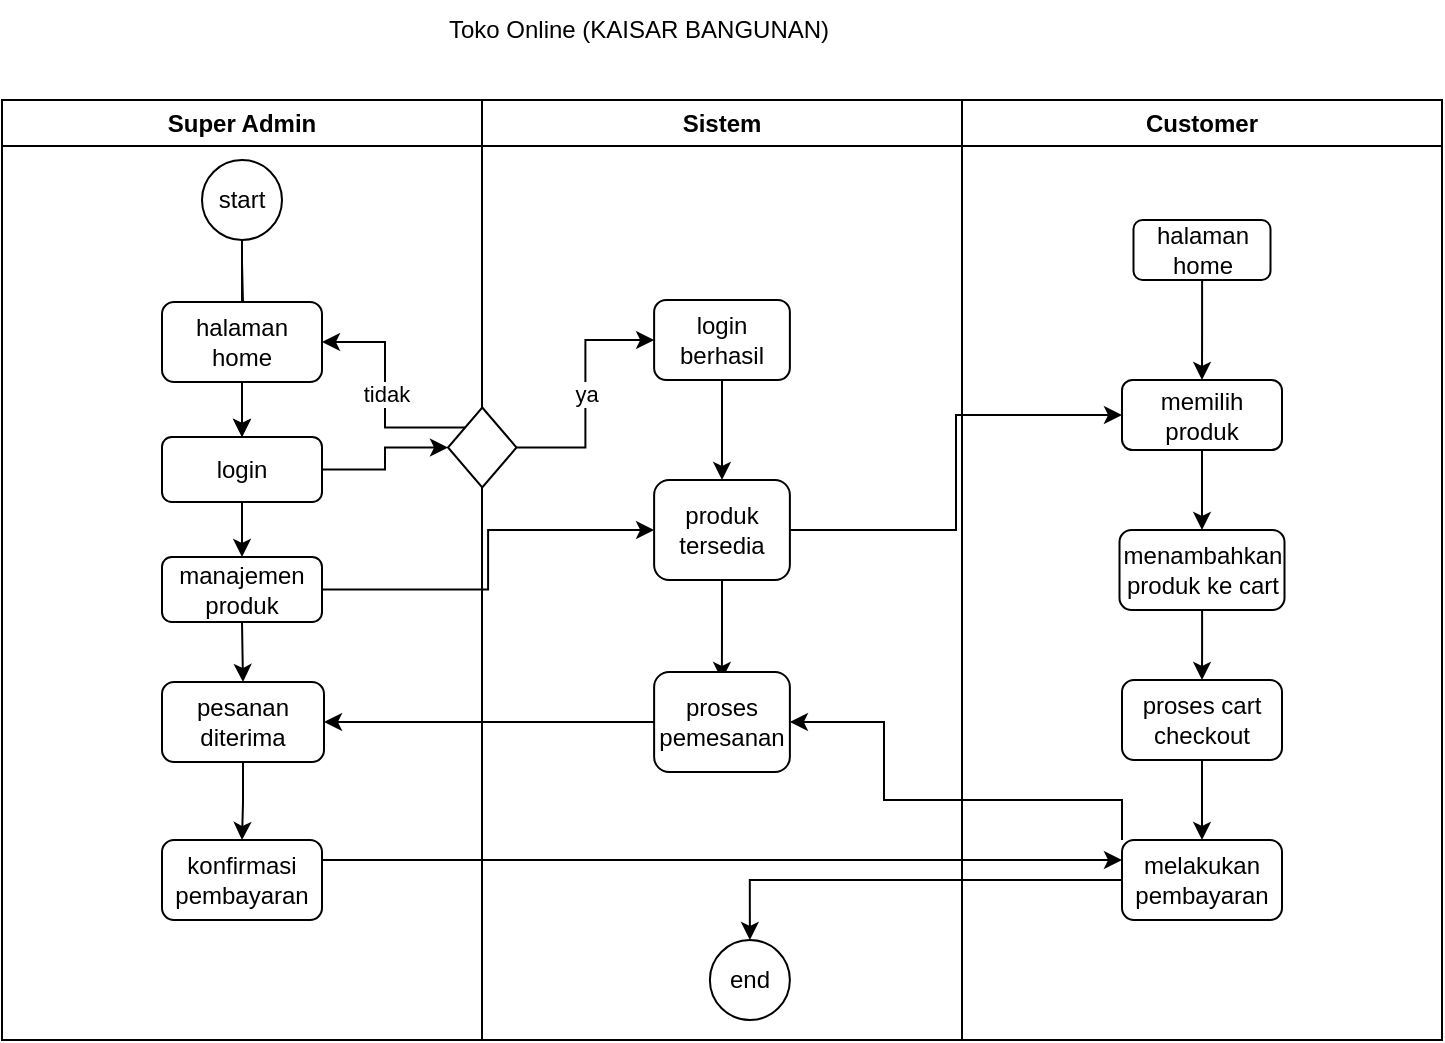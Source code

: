 <mxfile version="24.4.10" type="github">
  <diagram name="Page-1" id="Gmh69JEuWlIVx6cD6stg">
    <mxGraphModel dx="1222" dy="634" grid="1" gridSize="10" guides="1" tooltips="1" connect="1" arrows="1" fold="1" page="1" pageScale="1" pageWidth="850" pageHeight="1100" math="0" shadow="0">
      <root>
        <mxCell id="0" />
        <mxCell id="1" parent="0" />
        <mxCell id="HWqvX4MSPDDAYPD4iiPm-1" value="Toko Online (KAISAR BANGUNAN)" style="text;html=1;align=center;verticalAlign=middle;whiteSpace=wrap;rounded=0;" vertex="1" parent="1">
          <mxGeometry x="300" y="40" width="195" height="30" as="geometry" />
        </mxCell>
        <mxCell id="HWqvX4MSPDDAYPD4iiPm-2" value="Super Admin" style="swimlane;whiteSpace=wrap;html=1;startSize=23;" vertex="1" parent="1">
          <mxGeometry x="79" y="90" width="240" height="470" as="geometry" />
        </mxCell>
        <mxCell id="HWqvX4MSPDDAYPD4iiPm-25" style="edgeStyle=orthogonalEdgeStyle;rounded=0;orthogonalLoop=1;jettySize=auto;html=1;exitX=0.5;exitY=1;exitDx=0;exitDy=0;" edge="1" parent="HWqvX4MSPDDAYPD4iiPm-2" target="HWqvX4MSPDDAYPD4iiPm-9">
          <mxGeometry relative="1" as="geometry">
            <mxPoint x="120" y="81" as="sourcePoint" />
          </mxGeometry>
        </mxCell>
        <mxCell id="HWqvX4MSPDDAYPD4iiPm-44" value="" style="edgeStyle=orthogonalEdgeStyle;rounded=0;orthogonalLoop=1;jettySize=auto;html=1;" edge="1" parent="HWqvX4MSPDDAYPD4iiPm-2" source="HWqvX4MSPDDAYPD4iiPm-5" target="HWqvX4MSPDDAYPD4iiPm-12">
          <mxGeometry relative="1" as="geometry" />
        </mxCell>
        <mxCell id="HWqvX4MSPDDAYPD4iiPm-5" value="start" style="ellipse;whiteSpace=wrap;html=1;aspect=fixed;" vertex="1" parent="HWqvX4MSPDDAYPD4iiPm-2">
          <mxGeometry x="100" y="30" width="40" height="40" as="geometry" />
        </mxCell>
        <mxCell id="HWqvX4MSPDDAYPD4iiPm-52" value="" style="edgeStyle=orthogonalEdgeStyle;rounded=0;orthogonalLoop=1;jettySize=auto;html=1;" edge="1" parent="HWqvX4MSPDDAYPD4iiPm-2" source="HWqvX4MSPDDAYPD4iiPm-7" target="HWqvX4MSPDDAYPD4iiPm-51">
          <mxGeometry relative="1" as="geometry" />
        </mxCell>
        <mxCell id="HWqvX4MSPDDAYPD4iiPm-7" value="pesanan diterima" style="rounded=1;whiteSpace=wrap;html=1;" vertex="1" parent="HWqvX4MSPDDAYPD4iiPm-2">
          <mxGeometry x="80" y="291" width="81" height="40" as="geometry" />
        </mxCell>
        <mxCell id="HWqvX4MSPDDAYPD4iiPm-26" style="edgeStyle=orthogonalEdgeStyle;rounded=0;orthogonalLoop=1;jettySize=auto;html=1;exitX=0.5;exitY=1;exitDx=0;exitDy=0;entryX=0.5;entryY=0;entryDx=0;entryDy=0;" edge="1" parent="HWqvX4MSPDDAYPD4iiPm-2" source="HWqvX4MSPDDAYPD4iiPm-9" target="HWqvX4MSPDDAYPD4iiPm-12">
          <mxGeometry relative="1" as="geometry" />
        </mxCell>
        <mxCell id="HWqvX4MSPDDAYPD4iiPm-9" value="halaman home" style="rounded=1;whiteSpace=wrap;html=1;" vertex="1" parent="HWqvX4MSPDDAYPD4iiPm-2">
          <mxGeometry x="80" y="101" width="80" height="40" as="geometry" />
        </mxCell>
        <mxCell id="HWqvX4MSPDDAYPD4iiPm-23" value="" style="edgeStyle=orthogonalEdgeStyle;rounded=0;orthogonalLoop=1;jettySize=auto;html=1;" edge="1" parent="HWqvX4MSPDDAYPD4iiPm-2" source="HWqvX4MSPDDAYPD4iiPm-12" target="HWqvX4MSPDDAYPD4iiPm-22">
          <mxGeometry relative="1" as="geometry" />
        </mxCell>
        <mxCell id="HWqvX4MSPDDAYPD4iiPm-12" value="login" style="rounded=1;whiteSpace=wrap;html=1;" vertex="1" parent="HWqvX4MSPDDAYPD4iiPm-2">
          <mxGeometry x="80" y="168.5" width="80" height="32.5" as="geometry" />
        </mxCell>
        <mxCell id="HWqvX4MSPDDAYPD4iiPm-42" style="edgeStyle=orthogonalEdgeStyle;rounded=0;orthogonalLoop=1;jettySize=auto;html=1;exitX=0.5;exitY=1;exitDx=0;exitDy=0;entryX=0.5;entryY=0;entryDx=0;entryDy=0;" edge="1" parent="HWqvX4MSPDDAYPD4iiPm-2" source="HWqvX4MSPDDAYPD4iiPm-22" target="HWqvX4MSPDDAYPD4iiPm-7">
          <mxGeometry relative="1" as="geometry" />
        </mxCell>
        <mxCell id="HWqvX4MSPDDAYPD4iiPm-22" value="manajemen produk" style="whiteSpace=wrap;html=1;rounded=1;" vertex="1" parent="HWqvX4MSPDDAYPD4iiPm-2">
          <mxGeometry x="80" y="228.5" width="80" height="32.5" as="geometry" />
        </mxCell>
        <mxCell id="HWqvX4MSPDDAYPD4iiPm-51" value="konfirmasi pembayaran" style="whiteSpace=wrap;html=1;rounded=1;" vertex="1" parent="HWqvX4MSPDDAYPD4iiPm-2">
          <mxGeometry x="80" y="370" width="80" height="40" as="geometry" />
        </mxCell>
        <mxCell id="HWqvX4MSPDDAYPD4iiPm-3" value="Sistem" style="swimlane;whiteSpace=wrap;html=1;" vertex="1" parent="1">
          <mxGeometry x="319" y="90" width="240" height="470" as="geometry" />
        </mxCell>
        <mxCell id="HWqvX4MSPDDAYPD4iiPm-16" style="edgeStyle=orthogonalEdgeStyle;rounded=0;orthogonalLoop=1;jettySize=auto;html=1;exitX=0.5;exitY=1;exitDx=0;exitDy=0;entryX=0.5;entryY=0;entryDx=0;entryDy=0;" edge="1" parent="HWqvX4MSPDDAYPD4iiPm-3" source="HWqvX4MSPDDAYPD4iiPm-18" target="HWqvX4MSPDDAYPD4iiPm-21">
          <mxGeometry relative="1" as="geometry">
            <mxPoint x="119.5" y="145" as="targetPoint" />
            <mxPoint x="119.5" y="110" as="sourcePoint" />
          </mxGeometry>
        </mxCell>
        <mxCell id="HWqvX4MSPDDAYPD4iiPm-38" style="edgeStyle=orthogonalEdgeStyle;rounded=0;orthogonalLoop=1;jettySize=auto;html=1;exitX=0.5;exitY=1;exitDx=0;exitDy=0;" edge="1" parent="HWqvX4MSPDDAYPD4iiPm-3" source="HWqvX4MSPDDAYPD4iiPm-21">
          <mxGeometry relative="1" as="geometry">
            <mxPoint x="119.941" y="290" as="targetPoint" />
          </mxGeometry>
        </mxCell>
        <mxCell id="HWqvX4MSPDDAYPD4iiPm-21" value="produk tersedia" style="rounded=1;whiteSpace=wrap;html=1;" vertex="1" parent="HWqvX4MSPDDAYPD4iiPm-3">
          <mxGeometry x="86.06" y="190" width="67.88" height="50" as="geometry" />
        </mxCell>
        <mxCell id="HWqvX4MSPDDAYPD4iiPm-39" value="proses pemesanan" style="rounded=1;whiteSpace=wrap;html=1;" vertex="1" parent="HWqvX4MSPDDAYPD4iiPm-3">
          <mxGeometry x="86.06" y="286" width="67.88" height="50" as="geometry" />
        </mxCell>
        <mxCell id="HWqvX4MSPDDAYPD4iiPm-11" value="" style="rhombus;whiteSpace=wrap;html=1;" vertex="1" parent="HWqvX4MSPDDAYPD4iiPm-3">
          <mxGeometry x="-17" y="153.75" width="34.25" height="40" as="geometry" />
        </mxCell>
        <mxCell id="HWqvX4MSPDDAYPD4iiPm-13" value="ya" style="edgeStyle=orthogonalEdgeStyle;rounded=0;orthogonalLoop=1;jettySize=auto;html=1;exitX=1;exitY=0.5;exitDx=0;exitDy=0;entryX=0;entryY=0.5;entryDx=0;entryDy=0;" edge="1" parent="HWqvX4MSPDDAYPD4iiPm-3" source="HWqvX4MSPDDAYPD4iiPm-11" target="HWqvX4MSPDDAYPD4iiPm-18">
          <mxGeometry relative="1" as="geometry">
            <mxPoint x="71" y="172.5" as="targetPoint" />
          </mxGeometry>
        </mxCell>
        <mxCell id="HWqvX4MSPDDAYPD4iiPm-18" value="login berhasil" style="rounded=1;whiteSpace=wrap;html=1;" vertex="1" parent="HWqvX4MSPDDAYPD4iiPm-3">
          <mxGeometry x="86.06" y="100" width="67.88" height="40" as="geometry" />
        </mxCell>
        <mxCell id="HWqvX4MSPDDAYPD4iiPm-62" value="end" style="ellipse;whiteSpace=wrap;html=1;aspect=fixed;" vertex="1" parent="HWqvX4MSPDDAYPD4iiPm-3">
          <mxGeometry x="113.94" y="420" width="40" height="40" as="geometry" />
        </mxCell>
        <mxCell id="HWqvX4MSPDDAYPD4iiPm-8" value="Customer" style="swimlane;whiteSpace=wrap;html=1;" vertex="1" parent="1">
          <mxGeometry x="559" y="90" width="240" height="470" as="geometry" />
        </mxCell>
        <mxCell id="HWqvX4MSPDDAYPD4iiPm-29" value="" style="edgeStyle=orthogonalEdgeStyle;rounded=0;orthogonalLoop=1;jettySize=auto;html=1;" edge="1" parent="HWqvX4MSPDDAYPD4iiPm-8" source="HWqvX4MSPDDAYPD4iiPm-27" target="HWqvX4MSPDDAYPD4iiPm-28">
          <mxGeometry relative="1" as="geometry" />
        </mxCell>
        <mxCell id="HWqvX4MSPDDAYPD4iiPm-27" value="halaman home" style="rounded=1;whiteSpace=wrap;html=1;" vertex="1" parent="HWqvX4MSPDDAYPD4iiPm-8">
          <mxGeometry x="85.75" y="60" width="68.5" height="30" as="geometry" />
        </mxCell>
        <mxCell id="HWqvX4MSPDDAYPD4iiPm-34" style="edgeStyle=orthogonalEdgeStyle;rounded=0;orthogonalLoop=1;jettySize=auto;html=1;exitX=0.5;exitY=1;exitDx=0;exitDy=0;entryX=0.5;entryY=0;entryDx=0;entryDy=0;" edge="1" parent="HWqvX4MSPDDAYPD4iiPm-8" source="HWqvX4MSPDDAYPD4iiPm-28" target="HWqvX4MSPDDAYPD4iiPm-35">
          <mxGeometry relative="1" as="geometry">
            <mxPoint x="119.941" y="250" as="targetPoint" />
          </mxGeometry>
        </mxCell>
        <mxCell id="HWqvX4MSPDDAYPD4iiPm-28" value="memilih produk" style="whiteSpace=wrap;html=1;rounded=1;" vertex="1" parent="HWqvX4MSPDDAYPD4iiPm-8">
          <mxGeometry x="80" y="140" width="80" height="35" as="geometry" />
        </mxCell>
        <mxCell id="HWqvX4MSPDDAYPD4iiPm-49" value="" style="edgeStyle=orthogonalEdgeStyle;rounded=0;orthogonalLoop=1;jettySize=auto;html=1;" edge="1" parent="HWqvX4MSPDDAYPD4iiPm-8" source="HWqvX4MSPDDAYPD4iiPm-35" target="HWqvX4MSPDDAYPD4iiPm-48">
          <mxGeometry relative="1" as="geometry" />
        </mxCell>
        <mxCell id="HWqvX4MSPDDAYPD4iiPm-35" value="menambahkan produk ke cart" style="whiteSpace=wrap;html=1;rounded=1;" vertex="1" parent="HWqvX4MSPDDAYPD4iiPm-8">
          <mxGeometry x="78.75" y="215" width="82.5" height="40" as="geometry" />
        </mxCell>
        <mxCell id="HWqvX4MSPDDAYPD4iiPm-53" style="edgeStyle=orthogonalEdgeStyle;rounded=0;orthogonalLoop=1;jettySize=auto;html=1;exitX=0.5;exitY=1;exitDx=0;exitDy=0;" edge="1" parent="HWqvX4MSPDDAYPD4iiPm-8" source="HWqvX4MSPDDAYPD4iiPm-48">
          <mxGeometry relative="1" as="geometry">
            <mxPoint x="120" y="370" as="targetPoint" />
          </mxGeometry>
        </mxCell>
        <mxCell id="HWqvX4MSPDDAYPD4iiPm-48" value="proses cart checkout" style="whiteSpace=wrap;html=1;rounded=1;" vertex="1" parent="HWqvX4MSPDDAYPD4iiPm-8">
          <mxGeometry x="80" y="290" width="80" height="40" as="geometry" />
        </mxCell>
        <mxCell id="HWqvX4MSPDDAYPD4iiPm-54" value="melakukan pembayaran" style="whiteSpace=wrap;html=1;rounded=1;" vertex="1" parent="HWqvX4MSPDDAYPD4iiPm-8">
          <mxGeometry x="80" y="370" width="80" height="40" as="geometry" />
        </mxCell>
        <mxCell id="HWqvX4MSPDDAYPD4iiPm-17" value="" style="edgeStyle=orthogonalEdgeStyle;rounded=0;orthogonalLoop=1;jettySize=auto;html=1;exitX=1;exitY=0.5;exitDx=0;exitDy=0;entryX=0;entryY=0.5;entryDx=0;entryDy=0;" edge="1" parent="1" source="HWqvX4MSPDDAYPD4iiPm-12" target="HWqvX4MSPDDAYPD4iiPm-11">
          <mxGeometry relative="1" as="geometry">
            <mxPoint x="390" y="262.5" as="targetPoint" />
            <mxPoint x="225" y="263" as="sourcePoint" />
          </mxGeometry>
        </mxCell>
        <mxCell id="HWqvX4MSPDDAYPD4iiPm-20" value="tidak" style="edgeStyle=orthogonalEdgeStyle;rounded=0;orthogonalLoop=1;jettySize=auto;html=1;exitX=0;exitY=0;exitDx=0;exitDy=0;entryX=1;entryY=0.5;entryDx=0;entryDy=0;" edge="1" parent="1" source="HWqvX4MSPDDAYPD4iiPm-11" target="HWqvX4MSPDDAYPD4iiPm-9">
          <mxGeometry relative="1" as="geometry" />
        </mxCell>
        <mxCell id="HWqvX4MSPDDAYPD4iiPm-24" style="edgeStyle=orthogonalEdgeStyle;rounded=0;orthogonalLoop=1;jettySize=auto;html=1;entryX=0;entryY=0.5;entryDx=0;entryDy=0;" edge="1" parent="1" source="HWqvX4MSPDDAYPD4iiPm-22" target="HWqvX4MSPDDAYPD4iiPm-21">
          <mxGeometry relative="1" as="geometry" />
        </mxCell>
        <mxCell id="HWqvX4MSPDDAYPD4iiPm-33" style="edgeStyle=orthogonalEdgeStyle;rounded=0;orthogonalLoop=1;jettySize=auto;html=1;entryX=0;entryY=0.5;entryDx=0;entryDy=0;" edge="1" parent="1" source="HWqvX4MSPDDAYPD4iiPm-21" target="HWqvX4MSPDDAYPD4iiPm-28">
          <mxGeometry relative="1" as="geometry" />
        </mxCell>
        <mxCell id="HWqvX4MSPDDAYPD4iiPm-58" style="edgeStyle=orthogonalEdgeStyle;rounded=0;orthogonalLoop=1;jettySize=auto;html=1;entryX=1;entryY=0.5;entryDx=0;entryDy=0;" edge="1" parent="1" source="HWqvX4MSPDDAYPD4iiPm-39" target="HWqvX4MSPDDAYPD4iiPm-7">
          <mxGeometry relative="1" as="geometry" />
        </mxCell>
        <mxCell id="HWqvX4MSPDDAYPD4iiPm-60" style="edgeStyle=orthogonalEdgeStyle;rounded=0;orthogonalLoop=1;jettySize=auto;html=1;exitX=0;exitY=0;exitDx=0;exitDy=0;entryX=1;entryY=0.5;entryDx=0;entryDy=0;" edge="1" parent="1" source="HWqvX4MSPDDAYPD4iiPm-54" target="HWqvX4MSPDDAYPD4iiPm-39">
          <mxGeometry relative="1" as="geometry">
            <Array as="points">
              <mxPoint x="639" y="440" />
              <mxPoint x="520" y="440" />
              <mxPoint x="520" y="401" />
            </Array>
          </mxGeometry>
        </mxCell>
        <mxCell id="HWqvX4MSPDDAYPD4iiPm-63" style="edgeStyle=orthogonalEdgeStyle;rounded=0;orthogonalLoop=1;jettySize=auto;html=1;entryX=0.5;entryY=0;entryDx=0;entryDy=0;exitX=0;exitY=0.5;exitDx=0;exitDy=0;" edge="1" parent="1" source="HWqvX4MSPDDAYPD4iiPm-54" target="HWqvX4MSPDDAYPD4iiPm-62">
          <mxGeometry relative="1" as="geometry" />
        </mxCell>
        <mxCell id="HWqvX4MSPDDAYPD4iiPm-64" style="edgeStyle=orthogonalEdgeStyle;rounded=0;orthogonalLoop=1;jettySize=auto;html=1;entryX=0;entryY=0.25;entryDx=0;entryDy=0;" edge="1" parent="1" target="HWqvX4MSPDDAYPD4iiPm-54">
          <mxGeometry relative="1" as="geometry">
            <mxPoint x="240" y="470" as="sourcePoint" />
            <Array as="points">
              <mxPoint x="239" y="470" />
            </Array>
          </mxGeometry>
        </mxCell>
      </root>
    </mxGraphModel>
  </diagram>
</mxfile>
